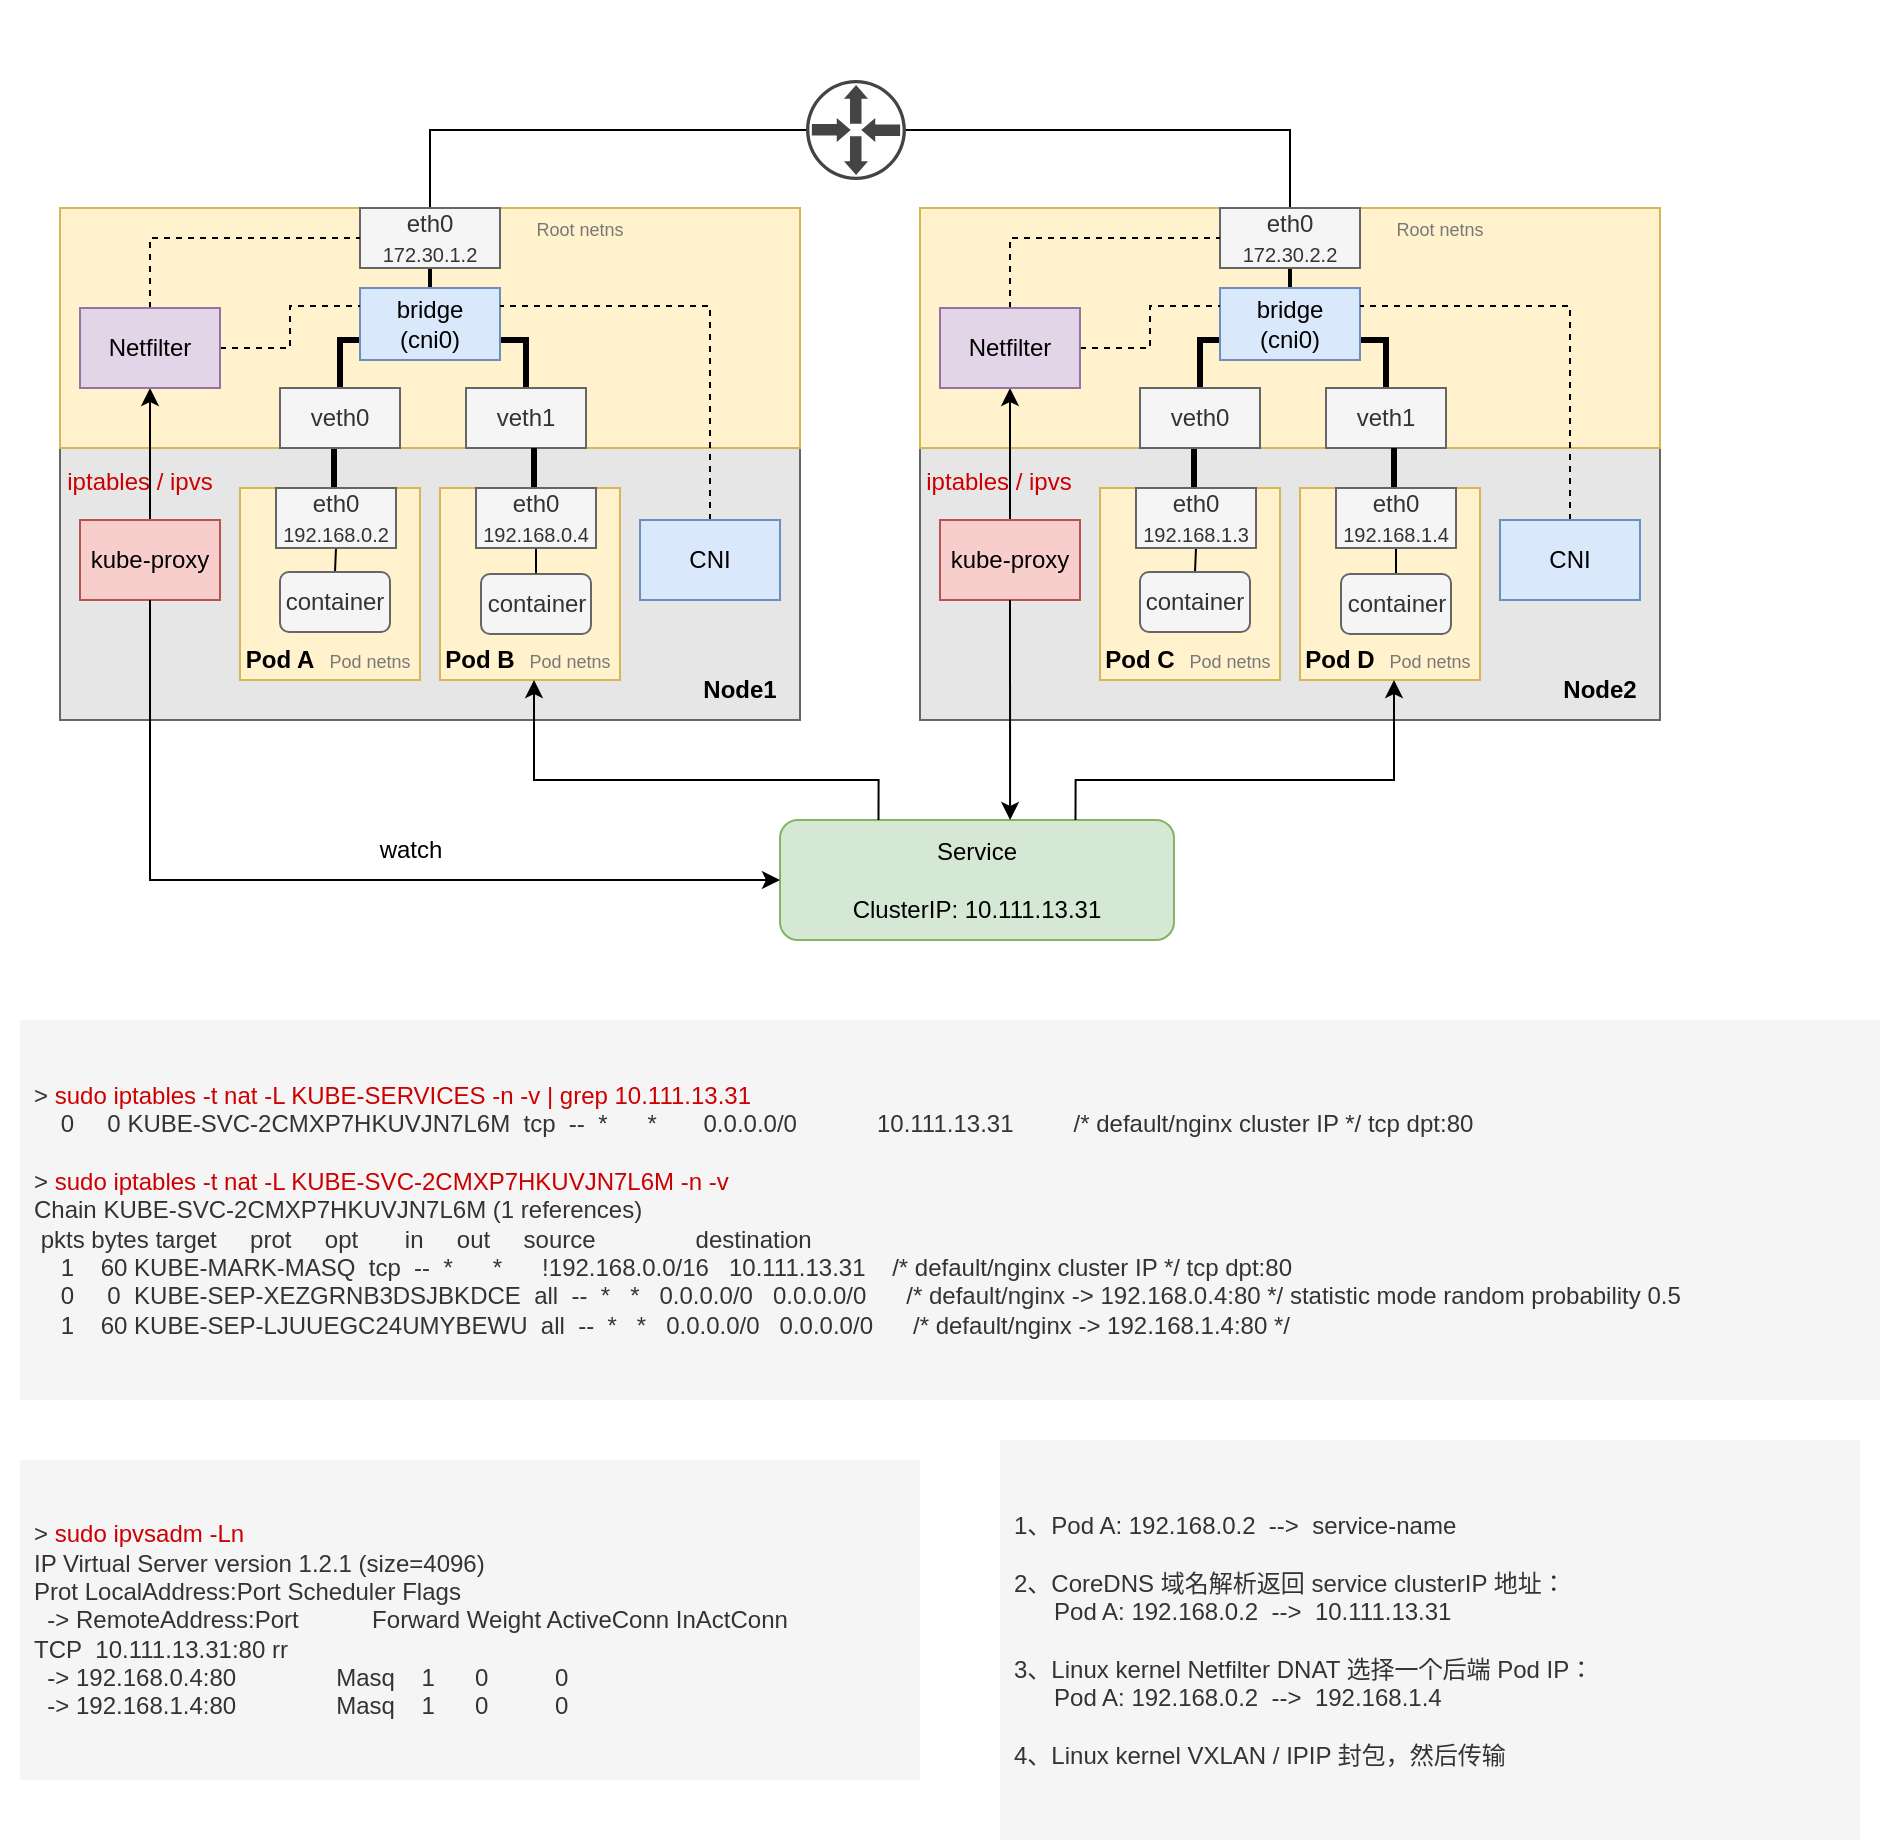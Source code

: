 <mxfile version="24.7.8">
  <diagram name="kube-proxy&amp;cni" id="P8hQhG8gHQcrHfxmJQra">
    <mxGraphModel dx="954" dy="674" grid="1" gridSize="10" guides="1" tooltips="1" connect="1" arrows="1" fold="1" page="1" pageScale="1" pageWidth="827" pageHeight="1169" math="0" shadow="0">
      <root>
        <mxCell id="0" />
        <mxCell id="1" parent="0" />
        <mxCell id="wf-ENS5mF-pFRxaU6Du_-1" value="" style="rounded=0;whiteSpace=wrap;html=1;strokeColor=none;" vertex="1" parent="1">
          <mxGeometry x="10" y="380" width="860" height="510" as="geometry" />
        </mxCell>
        <mxCell id="wf-ENS5mF-pFRxaU6Du_-2" value="" style="rounded=0;whiteSpace=wrap;html=1;strokeColor=#666666;fontColor=#333333;fillColor=#E6E6E6;" vertex="1" parent="1">
          <mxGeometry x="40" y="484" width="370" height="256" as="geometry" />
        </mxCell>
        <mxCell id="wf-ENS5mF-pFRxaU6Du_-3" value="" style="rounded=0;whiteSpace=wrap;html=1;strokeColor=#d6b656;fillColor=#fff2cc;" vertex="1" parent="1">
          <mxGeometry x="40" y="484" width="370" height="120" as="geometry" />
        </mxCell>
        <mxCell id="wf-ENS5mF-pFRxaU6Du_-4" style="edgeStyle=orthogonalEdgeStyle;rounded=0;orthogonalLoop=1;jettySize=auto;html=1;exitX=0.5;exitY=1;exitDx=0;exitDy=0;entryX=0.5;entryY=0;entryDx=0;entryDy=0;endArrow=none;endFill=0;strokeWidth=2;" edge="1" parent="1" source="wf-ENS5mF-pFRxaU6Du_-6" target="wf-ENS5mF-pFRxaU6Du_-9">
          <mxGeometry relative="1" as="geometry" />
        </mxCell>
        <mxCell id="wf-ENS5mF-pFRxaU6Du_-5" style="edgeStyle=orthogonalEdgeStyle;rounded=0;orthogonalLoop=1;jettySize=auto;html=1;exitX=0.5;exitY=0;exitDx=0;exitDy=0;endArrow=none;endFill=0;" edge="1" parent="1" source="wf-ENS5mF-pFRxaU6Du_-6" target="wf-ENS5mF-pFRxaU6Du_-57">
          <mxGeometry relative="1" as="geometry">
            <Array as="points">
              <mxPoint x="225" y="445" />
            </Array>
          </mxGeometry>
        </mxCell>
        <mxCell id="wf-ENS5mF-pFRxaU6Du_-6" value="eth0&lt;br&gt;&lt;font style=&quot;font-size: 10px&quot;&gt;172.30.1.2&lt;/font&gt;" style="rounded=0;whiteSpace=wrap;html=1;strokeColor=#666666;fillColor=#f5f5f5;fontColor=#333333;" vertex="1" parent="1">
          <mxGeometry x="190" y="484" width="70" height="30" as="geometry" />
        </mxCell>
        <mxCell id="wf-ENS5mF-pFRxaU6Du_-7" style="edgeStyle=orthogonalEdgeStyle;rounded=0;orthogonalLoop=1;jettySize=auto;html=1;exitX=0;exitY=0.75;exitDx=0;exitDy=0;entryX=0.5;entryY=0;entryDx=0;entryDy=0;strokeWidth=3;endArrow=none;endFill=0;" edge="1" parent="1" source="wf-ENS5mF-pFRxaU6Du_-9" target="wf-ENS5mF-pFRxaU6Du_-11">
          <mxGeometry relative="1" as="geometry">
            <Array as="points">
              <mxPoint x="190" y="550" />
              <mxPoint x="180" y="550" />
            </Array>
          </mxGeometry>
        </mxCell>
        <mxCell id="wf-ENS5mF-pFRxaU6Du_-8" style="edgeStyle=orthogonalEdgeStyle;rounded=0;orthogonalLoop=1;jettySize=auto;html=1;exitX=1;exitY=0.75;exitDx=0;exitDy=0;entryX=0.5;entryY=0;entryDx=0;entryDy=0;strokeWidth=3;endArrow=none;endFill=0;" edge="1" parent="1" source="wf-ENS5mF-pFRxaU6Du_-9" target="wf-ENS5mF-pFRxaU6Du_-12">
          <mxGeometry relative="1" as="geometry">
            <Array as="points">
              <mxPoint x="260" y="550" />
              <mxPoint x="273" y="550" />
            </Array>
          </mxGeometry>
        </mxCell>
        <mxCell id="wf-ENS5mF-pFRxaU6Du_-9" value="bridge&lt;div&gt;(cni0)&lt;/div&gt;" style="rounded=0;whiteSpace=wrap;html=1;strokeColor=#6c8ebf;fillColor=#dae8fc;" vertex="1" parent="1">
          <mxGeometry x="190" y="524" width="70" height="36" as="geometry" />
        </mxCell>
        <mxCell id="wf-ENS5mF-pFRxaU6Du_-10" style="edgeStyle=orthogonalEdgeStyle;rounded=0;orthogonalLoop=1;jettySize=auto;html=1;exitX=0.5;exitY=1;exitDx=0;exitDy=0;entryX=0.5;entryY=0;entryDx=0;entryDy=0;strokeWidth=3;endArrow=none;endFill=0;" edge="1" parent="1">
          <mxGeometry relative="1" as="geometry">
            <mxPoint x="177" y="604" as="sourcePoint" />
            <mxPoint x="177" y="624" as="targetPoint" />
          </mxGeometry>
        </mxCell>
        <mxCell id="wf-ENS5mF-pFRxaU6Du_-11" value="veth0" style="rounded=0;whiteSpace=wrap;html=1;strokeColor=#666666;fillColor=#f5f5f5;fontColor=#333333;" vertex="1" parent="1">
          <mxGeometry x="150" y="574" width="60" height="30" as="geometry" />
        </mxCell>
        <mxCell id="wf-ENS5mF-pFRxaU6Du_-12" value="veth1" style="rounded=0;whiteSpace=wrap;html=1;strokeColor=#666666;fillColor=#f5f5f5;fontColor=#333333;" vertex="1" parent="1">
          <mxGeometry x="243" y="574" width="60" height="30" as="geometry" />
        </mxCell>
        <mxCell id="wf-ENS5mF-pFRxaU6Du_-13" value="&lt;font style=&quot;font-size: 9px&quot; color=&quot;#787878&quot;&gt;Root netns&lt;/font&gt;" style="text;html=1;strokeColor=none;fillColor=none;align=center;verticalAlign=middle;whiteSpace=wrap;rounded=0;" vertex="1" parent="1">
          <mxGeometry x="270" y="484" width="60" height="20" as="geometry" />
        </mxCell>
        <mxCell id="wf-ENS5mF-pFRxaU6Du_-14" value="" style="rounded=0;whiteSpace=wrap;html=1;strokeColor=#d6b656;fillColor=#fff2cc;" vertex="1" parent="1">
          <mxGeometry x="130" y="624" width="90" height="96" as="geometry" />
        </mxCell>
        <mxCell id="wf-ENS5mF-pFRxaU6Du_-15" style="edgeStyle=orthogonalEdgeStyle;rounded=0;orthogonalLoop=1;jettySize=auto;html=1;exitX=0.5;exitY=1;exitDx=0;exitDy=0;entryX=0.5;entryY=0;entryDx=0;entryDy=0;endArrow=none;endFill=0;strokeWidth=1;" edge="1" parent="1" source="wf-ENS5mF-pFRxaU6Du_-16" target="wf-ENS5mF-pFRxaU6Du_-17">
          <mxGeometry relative="1" as="geometry" />
        </mxCell>
        <mxCell id="wf-ENS5mF-pFRxaU6Du_-16" value="eth0&lt;br&gt;&lt;font style=&quot;font-size: 10px&quot;&gt;192.168.0.2&lt;/font&gt;" style="rounded=0;whiteSpace=wrap;html=1;strokeColor=#666666;fillColor=#f5f5f5;fontColor=#333333;" vertex="1" parent="1">
          <mxGeometry x="148" y="624" width="60" height="30" as="geometry" />
        </mxCell>
        <mxCell id="wf-ENS5mF-pFRxaU6Du_-17" value="container" style="rounded=1;whiteSpace=wrap;html=1;strokeColor=#666666;fillColor=#f5f5f5;fontColor=#333333;" vertex="1" parent="1">
          <mxGeometry x="150" y="666" width="55" height="30" as="geometry" />
        </mxCell>
        <mxCell id="wf-ENS5mF-pFRxaU6Du_-18" value="&lt;font style=&quot;font-size: 9px&quot; color=&quot;#787878&quot;&gt;Pod netns&lt;/font&gt;" style="text;html=1;strokeColor=none;fillColor=none;align=center;verticalAlign=middle;whiteSpace=wrap;rounded=0;" vertex="1" parent="1">
          <mxGeometry x="170" y="700" width="50" height="20" as="geometry" />
        </mxCell>
        <mxCell id="wf-ENS5mF-pFRxaU6Du_-19" value="&lt;span&gt;Pod A&lt;/span&gt;" style="text;html=1;strokeColor=none;fillColor=none;align=center;verticalAlign=middle;whiteSpace=wrap;rounded=0;fontStyle=1" vertex="1" parent="1">
          <mxGeometry x="130" y="700" width="40" height="20" as="geometry" />
        </mxCell>
        <mxCell id="wf-ENS5mF-pFRxaU6Du_-20" style="edgeStyle=orthogonalEdgeStyle;rounded=0;orthogonalLoop=1;jettySize=auto;html=1;exitX=0.5;exitY=1;exitDx=0;exitDy=0;entryX=0.5;entryY=0;entryDx=0;entryDy=0;strokeWidth=3;endArrow=none;endFill=0;" edge="1" parent="1">
          <mxGeometry relative="1" as="geometry">
            <mxPoint x="277" y="604" as="sourcePoint" />
            <mxPoint x="277" y="624" as="targetPoint" />
          </mxGeometry>
        </mxCell>
        <mxCell id="wf-ENS5mF-pFRxaU6Du_-21" value="" style="rounded=0;whiteSpace=wrap;html=1;strokeColor=#d6b656;fillColor=#fff2cc;" vertex="1" parent="1">
          <mxGeometry x="230" y="624" width="90" height="96" as="geometry" />
        </mxCell>
        <mxCell id="wf-ENS5mF-pFRxaU6Du_-22" style="edgeStyle=orthogonalEdgeStyle;rounded=0;orthogonalLoop=1;jettySize=auto;html=1;exitX=0.5;exitY=1;exitDx=0;exitDy=0;entryX=0.5;entryY=0;entryDx=0;entryDy=0;endArrow=none;endFill=0;strokeWidth=1;" edge="1" parent="1" source="wf-ENS5mF-pFRxaU6Du_-23" target="wf-ENS5mF-pFRxaU6Du_-24">
          <mxGeometry relative="1" as="geometry" />
        </mxCell>
        <mxCell id="wf-ENS5mF-pFRxaU6Du_-23" value="eth0&lt;br&gt;&lt;font style=&quot;font-size: 10px&quot;&gt;192.168.0.4&lt;/font&gt;" style="rounded=0;whiteSpace=wrap;html=1;strokeColor=#666666;fillColor=#f5f5f5;fontColor=#333333;" vertex="1" parent="1">
          <mxGeometry x="248" y="624" width="60" height="30" as="geometry" />
        </mxCell>
        <mxCell id="wf-ENS5mF-pFRxaU6Du_-24" value="container" style="rounded=1;whiteSpace=wrap;html=1;strokeColor=#666666;fillColor=#f5f5f5;fontColor=#333333;" vertex="1" parent="1">
          <mxGeometry x="250.5" y="667" width="55" height="30" as="geometry" />
        </mxCell>
        <mxCell id="wf-ENS5mF-pFRxaU6Du_-25" value="&lt;font style=&quot;font-size: 9px&quot; color=&quot;#787878&quot;&gt;Pod netns&lt;/font&gt;" style="text;html=1;strokeColor=none;fillColor=none;align=center;verticalAlign=middle;whiteSpace=wrap;rounded=0;" vertex="1" parent="1">
          <mxGeometry x="270" y="700" width="50" height="20" as="geometry" />
        </mxCell>
        <mxCell id="wf-ENS5mF-pFRxaU6Du_-26" value="&lt;b&gt;Pod B&lt;/b&gt;" style="text;html=1;strokeColor=none;fillColor=none;align=center;verticalAlign=middle;whiteSpace=wrap;rounded=0;" vertex="1" parent="1">
          <mxGeometry x="230" y="700" width="40" height="20" as="geometry" />
        </mxCell>
        <mxCell id="wf-ENS5mF-pFRxaU6Du_-27" value="&lt;b style=&quot;&quot;&gt;Node1&lt;/b&gt;" style="text;html=1;align=center;verticalAlign=middle;whiteSpace=wrap;rounded=0;" vertex="1" parent="1">
          <mxGeometry x="350" y="710" width="60" height="30" as="geometry" />
        </mxCell>
        <mxCell id="wf-ENS5mF-pFRxaU6Du_-28" style="edgeStyle=orthogonalEdgeStyle;rounded=0;orthogonalLoop=1;jettySize=auto;html=1;exitX=0.5;exitY=1;exitDx=0;exitDy=0;endArrow=none;endFill=0;strokeWidth=3;" edge="1" parent="1" source="wf-ENS5mF-pFRxaU6Du_-26" target="wf-ENS5mF-pFRxaU6Du_-26">
          <mxGeometry relative="1" as="geometry" />
        </mxCell>
        <mxCell id="wf-ENS5mF-pFRxaU6Du_-57" value="" style="sketch=0;pointerEvents=1;shadow=0;dashed=0;html=1;strokeColor=none;fillColor=#434445;aspect=fixed;labelPosition=center;verticalLabelPosition=bottom;verticalAlign=top;align=center;outlineConnect=0;shape=mxgraph.vvd.physical_upstream_router;" vertex="1" parent="1">
          <mxGeometry x="413" y="420" width="50" height="50" as="geometry" />
        </mxCell>
        <mxCell id="wf-ENS5mF-pFRxaU6Du_-62" style="edgeStyle=orthogonalEdgeStyle;rounded=0;orthogonalLoop=1;jettySize=auto;html=1;exitX=0.5;exitY=0;exitDx=0;exitDy=0;entryX=0.5;entryY=1;entryDx=0;entryDy=0;" edge="1" parent="1" source="wf-ENS5mF-pFRxaU6Du_-59" target="wf-ENS5mF-pFRxaU6Du_-61">
          <mxGeometry relative="1" as="geometry" />
        </mxCell>
        <mxCell id="wf-ENS5mF-pFRxaU6Du_-59" value="kube-proxy" style="rounded=0;whiteSpace=wrap;html=1;fillColor=#f8cecc;strokeColor=#b85450;" vertex="1" parent="1">
          <mxGeometry x="50" y="640" width="70" height="40" as="geometry" />
        </mxCell>
        <mxCell id="wf-ENS5mF-pFRxaU6Du_-68" style="edgeStyle=orthogonalEdgeStyle;rounded=0;orthogonalLoop=1;jettySize=auto;html=1;exitX=0.5;exitY=0;exitDx=0;exitDy=0;entryX=0;entryY=0.5;entryDx=0;entryDy=0;endArrow=none;endFill=0;dashed=1;" edge="1" parent="1" source="wf-ENS5mF-pFRxaU6Du_-61" target="wf-ENS5mF-pFRxaU6Du_-6">
          <mxGeometry relative="1" as="geometry" />
        </mxCell>
        <mxCell id="wf-ENS5mF-pFRxaU6Du_-69" style="edgeStyle=orthogonalEdgeStyle;rounded=0;orthogonalLoop=1;jettySize=auto;html=1;exitX=1;exitY=0.5;exitDx=0;exitDy=0;entryX=0;entryY=0.25;entryDx=0;entryDy=0;endArrow=none;endFill=0;dashed=1;" edge="1" parent="1" source="wf-ENS5mF-pFRxaU6Du_-61" target="wf-ENS5mF-pFRxaU6Du_-9">
          <mxGeometry relative="1" as="geometry" />
        </mxCell>
        <mxCell id="wf-ENS5mF-pFRxaU6Du_-61" value="Netfilter" style="rounded=0;whiteSpace=wrap;html=1;fillColor=#e1d5e7;strokeColor=#9673a6;" vertex="1" parent="1">
          <mxGeometry x="50" y="534" width="70" height="40" as="geometry" />
        </mxCell>
        <mxCell id="wf-ENS5mF-pFRxaU6Du_-66" style="edgeStyle=orthogonalEdgeStyle;rounded=0;orthogonalLoop=1;jettySize=auto;html=1;exitX=0.5;exitY=0;exitDx=0;exitDy=0;entryX=1;entryY=0.25;entryDx=0;entryDy=0;endArrow=none;endFill=0;dashed=1;" edge="1" parent="1" source="wf-ENS5mF-pFRxaU6Du_-64" target="wf-ENS5mF-pFRxaU6Du_-9">
          <mxGeometry relative="1" as="geometry" />
        </mxCell>
        <mxCell id="wf-ENS5mF-pFRxaU6Du_-64" value="CNI" style="rounded=0;whiteSpace=wrap;html=1;fillColor=#dae8fc;strokeColor=#6c8ebf;" vertex="1" parent="1">
          <mxGeometry x="330" y="640" width="70" height="40" as="geometry" />
        </mxCell>
        <mxCell id="wf-ENS5mF-pFRxaU6Du_-72" value="" style="rounded=0;whiteSpace=wrap;html=1;strokeColor=#666666;fontColor=#333333;fillColor=#E6E6E6;" vertex="1" parent="1">
          <mxGeometry x="470" y="484" width="370" height="256" as="geometry" />
        </mxCell>
        <mxCell id="wf-ENS5mF-pFRxaU6Du_-73" value="" style="rounded=0;whiteSpace=wrap;html=1;strokeColor=#d6b656;fillColor=#fff2cc;" vertex="1" parent="1">
          <mxGeometry x="470" y="484" width="370" height="120" as="geometry" />
        </mxCell>
        <mxCell id="wf-ENS5mF-pFRxaU6Du_-74" style="edgeStyle=orthogonalEdgeStyle;rounded=0;orthogonalLoop=1;jettySize=auto;html=1;exitX=0.5;exitY=1;exitDx=0;exitDy=0;entryX=0.5;entryY=0;entryDx=0;entryDy=0;endArrow=none;endFill=0;strokeWidth=2;" edge="1" source="wf-ENS5mF-pFRxaU6Du_-75" target="wf-ENS5mF-pFRxaU6Du_-78" parent="1">
          <mxGeometry relative="1" as="geometry" />
        </mxCell>
        <mxCell id="wf-ENS5mF-pFRxaU6Du_-105" style="edgeStyle=orthogonalEdgeStyle;rounded=0;orthogonalLoop=1;jettySize=auto;html=1;exitX=0.5;exitY=0;exitDx=0;exitDy=0;endArrow=none;endFill=0;" edge="1" parent="1" source="wf-ENS5mF-pFRxaU6Du_-75" target="wf-ENS5mF-pFRxaU6Du_-57">
          <mxGeometry relative="1" as="geometry">
            <Array as="points">
              <mxPoint x="655" y="445" />
            </Array>
          </mxGeometry>
        </mxCell>
        <mxCell id="wf-ENS5mF-pFRxaU6Du_-75" value="eth0&lt;br&gt;&lt;font style=&quot;font-size: 10px&quot;&gt;172.30.2.2&lt;/font&gt;" style="rounded=0;whiteSpace=wrap;html=1;strokeColor=#666666;fillColor=#f5f5f5;fontColor=#333333;" vertex="1" parent="1">
          <mxGeometry x="620" y="484" width="70" height="30" as="geometry" />
        </mxCell>
        <mxCell id="wf-ENS5mF-pFRxaU6Du_-76" style="edgeStyle=orthogonalEdgeStyle;rounded=0;orthogonalLoop=1;jettySize=auto;html=1;exitX=0;exitY=0.75;exitDx=0;exitDy=0;entryX=0.5;entryY=0;entryDx=0;entryDy=0;strokeWidth=3;endArrow=none;endFill=0;" edge="1" source="wf-ENS5mF-pFRxaU6Du_-78" target="wf-ENS5mF-pFRxaU6Du_-80" parent="1">
          <mxGeometry relative="1" as="geometry">
            <Array as="points">
              <mxPoint x="620" y="550" />
              <mxPoint x="610" y="550" />
            </Array>
          </mxGeometry>
        </mxCell>
        <mxCell id="wf-ENS5mF-pFRxaU6Du_-77" style="edgeStyle=orthogonalEdgeStyle;rounded=0;orthogonalLoop=1;jettySize=auto;html=1;exitX=1;exitY=0.75;exitDx=0;exitDy=0;entryX=0.5;entryY=0;entryDx=0;entryDy=0;strokeWidth=3;endArrow=none;endFill=0;" edge="1" source="wf-ENS5mF-pFRxaU6Du_-78" target="wf-ENS5mF-pFRxaU6Du_-81" parent="1">
          <mxGeometry relative="1" as="geometry">
            <Array as="points">
              <mxPoint x="690" y="550" />
              <mxPoint x="703" y="550" />
            </Array>
          </mxGeometry>
        </mxCell>
        <mxCell id="wf-ENS5mF-pFRxaU6Du_-78" value="bridge&lt;div&gt;(cni0)&lt;/div&gt;" style="rounded=0;whiteSpace=wrap;html=1;strokeColor=#6c8ebf;fillColor=#dae8fc;" vertex="1" parent="1">
          <mxGeometry x="620" y="524" width="70" height="36" as="geometry" />
        </mxCell>
        <mxCell id="wf-ENS5mF-pFRxaU6Du_-79" style="edgeStyle=orthogonalEdgeStyle;rounded=0;orthogonalLoop=1;jettySize=auto;html=1;exitX=0.5;exitY=1;exitDx=0;exitDy=0;entryX=0.5;entryY=0;entryDx=0;entryDy=0;strokeWidth=3;endArrow=none;endFill=0;" edge="1" parent="1">
          <mxGeometry relative="1" as="geometry">
            <mxPoint x="607" y="604" as="sourcePoint" />
            <mxPoint x="607" y="624" as="targetPoint" />
          </mxGeometry>
        </mxCell>
        <mxCell id="wf-ENS5mF-pFRxaU6Du_-80" value="veth0" style="rounded=0;whiteSpace=wrap;html=1;strokeColor=#666666;fillColor=#f5f5f5;fontColor=#333333;" vertex="1" parent="1">
          <mxGeometry x="580" y="574" width="60" height="30" as="geometry" />
        </mxCell>
        <mxCell id="wf-ENS5mF-pFRxaU6Du_-81" value="veth1" style="rounded=0;whiteSpace=wrap;html=1;strokeColor=#666666;fillColor=#f5f5f5;fontColor=#333333;" vertex="1" parent="1">
          <mxGeometry x="673" y="574" width="60" height="30" as="geometry" />
        </mxCell>
        <mxCell id="wf-ENS5mF-pFRxaU6Du_-82" value="&lt;font style=&quot;font-size: 9px&quot; color=&quot;#787878&quot;&gt;Root netns&lt;/font&gt;" style="text;html=1;strokeColor=none;fillColor=none;align=center;verticalAlign=middle;whiteSpace=wrap;rounded=0;" vertex="1" parent="1">
          <mxGeometry x="700" y="484" width="60" height="20" as="geometry" />
        </mxCell>
        <mxCell id="wf-ENS5mF-pFRxaU6Du_-83" value="" style="rounded=0;whiteSpace=wrap;html=1;strokeColor=#d6b656;fillColor=#fff2cc;" vertex="1" parent="1">
          <mxGeometry x="560" y="624" width="90" height="96" as="geometry" />
        </mxCell>
        <mxCell id="wf-ENS5mF-pFRxaU6Du_-84" style="edgeStyle=orthogonalEdgeStyle;rounded=0;orthogonalLoop=1;jettySize=auto;html=1;exitX=0.5;exitY=1;exitDx=0;exitDy=0;entryX=0.5;entryY=0;entryDx=0;entryDy=0;endArrow=none;endFill=0;strokeWidth=1;" edge="1" source="wf-ENS5mF-pFRxaU6Du_-85" target="wf-ENS5mF-pFRxaU6Du_-86" parent="1">
          <mxGeometry relative="1" as="geometry" />
        </mxCell>
        <mxCell id="wf-ENS5mF-pFRxaU6Du_-85" value="eth0&lt;br&gt;&lt;font style=&quot;font-size: 10px&quot;&gt;192.168.1.3&lt;/font&gt;" style="rounded=0;whiteSpace=wrap;html=1;strokeColor=#666666;fillColor=#f5f5f5;fontColor=#333333;" vertex="1" parent="1">
          <mxGeometry x="578" y="624" width="60" height="30" as="geometry" />
        </mxCell>
        <mxCell id="wf-ENS5mF-pFRxaU6Du_-86" value="container" style="rounded=1;whiteSpace=wrap;html=1;strokeColor=#666666;fillColor=#f5f5f5;fontColor=#333333;" vertex="1" parent="1">
          <mxGeometry x="580" y="666" width="55" height="30" as="geometry" />
        </mxCell>
        <mxCell id="wf-ENS5mF-pFRxaU6Du_-87" value="&lt;font style=&quot;font-size: 9px&quot; color=&quot;#787878&quot;&gt;Pod netns&lt;/font&gt;" style="text;html=1;strokeColor=none;fillColor=none;align=center;verticalAlign=middle;whiteSpace=wrap;rounded=0;" vertex="1" parent="1">
          <mxGeometry x="600" y="700" width="50" height="20" as="geometry" />
        </mxCell>
        <mxCell id="wf-ENS5mF-pFRxaU6Du_-88" value="&lt;span&gt;Pod C&lt;/span&gt;" style="text;html=1;strokeColor=none;fillColor=none;align=center;verticalAlign=middle;whiteSpace=wrap;rounded=0;fontStyle=1" vertex="1" parent="1">
          <mxGeometry x="560" y="700" width="40" height="20" as="geometry" />
        </mxCell>
        <mxCell id="wf-ENS5mF-pFRxaU6Du_-89" style="edgeStyle=orthogonalEdgeStyle;rounded=0;orthogonalLoop=1;jettySize=auto;html=1;exitX=0.5;exitY=1;exitDx=0;exitDy=0;entryX=0.5;entryY=0;entryDx=0;entryDy=0;strokeWidth=3;endArrow=none;endFill=0;" edge="1" parent="1">
          <mxGeometry relative="1" as="geometry">
            <mxPoint x="707" y="604" as="sourcePoint" />
            <mxPoint x="707" y="624" as="targetPoint" />
          </mxGeometry>
        </mxCell>
        <mxCell id="wf-ENS5mF-pFRxaU6Du_-90" value="" style="rounded=0;whiteSpace=wrap;html=1;strokeColor=#d6b656;fillColor=#fff2cc;" vertex="1" parent="1">
          <mxGeometry x="660" y="624" width="90" height="96" as="geometry" />
        </mxCell>
        <mxCell id="wf-ENS5mF-pFRxaU6Du_-91" style="edgeStyle=orthogonalEdgeStyle;rounded=0;orthogonalLoop=1;jettySize=auto;html=1;exitX=0.5;exitY=1;exitDx=0;exitDy=0;entryX=0.5;entryY=0;entryDx=0;entryDy=0;endArrow=none;endFill=0;strokeWidth=1;" edge="1" source="wf-ENS5mF-pFRxaU6Du_-92" target="wf-ENS5mF-pFRxaU6Du_-93" parent="1">
          <mxGeometry relative="1" as="geometry" />
        </mxCell>
        <mxCell id="wf-ENS5mF-pFRxaU6Du_-92" value="eth0&lt;br&gt;&lt;font style=&quot;font-size: 10px&quot;&gt;192.168.1.4&lt;/font&gt;" style="rounded=0;whiteSpace=wrap;html=1;strokeColor=#666666;fillColor=#f5f5f5;fontColor=#333333;" vertex="1" parent="1">
          <mxGeometry x="678" y="624" width="60" height="30" as="geometry" />
        </mxCell>
        <mxCell id="wf-ENS5mF-pFRxaU6Du_-93" value="container" style="rounded=1;whiteSpace=wrap;html=1;strokeColor=#666666;fillColor=#f5f5f5;fontColor=#333333;" vertex="1" parent="1">
          <mxGeometry x="680.5" y="667" width="55" height="30" as="geometry" />
        </mxCell>
        <mxCell id="wf-ENS5mF-pFRxaU6Du_-94" value="&lt;font style=&quot;font-size: 9px&quot; color=&quot;#787878&quot;&gt;Pod netns&lt;/font&gt;" style="text;html=1;strokeColor=none;fillColor=none;align=center;verticalAlign=middle;whiteSpace=wrap;rounded=0;" vertex="1" parent="1">
          <mxGeometry x="700" y="700" width="50" height="20" as="geometry" />
        </mxCell>
        <mxCell id="wf-ENS5mF-pFRxaU6Du_-95" value="&lt;b&gt;Pod D&lt;/b&gt;" style="text;html=1;strokeColor=none;fillColor=none;align=center;verticalAlign=middle;whiteSpace=wrap;rounded=0;" vertex="1" parent="1">
          <mxGeometry x="660" y="700" width="40" height="20" as="geometry" />
        </mxCell>
        <mxCell id="wf-ENS5mF-pFRxaU6Du_-96" value="&lt;b style=&quot;&quot;&gt;Node2&lt;/b&gt;" style="text;html=1;align=center;verticalAlign=middle;whiteSpace=wrap;rounded=0;" vertex="1" parent="1">
          <mxGeometry x="780" y="710" width="60" height="30" as="geometry" />
        </mxCell>
        <mxCell id="wf-ENS5mF-pFRxaU6Du_-97" style="edgeStyle=orthogonalEdgeStyle;rounded=0;orthogonalLoop=1;jettySize=auto;html=1;exitX=0.5;exitY=1;exitDx=0;exitDy=0;endArrow=none;endFill=0;strokeWidth=3;" edge="1" source="wf-ENS5mF-pFRxaU6Du_-95" target="wf-ENS5mF-pFRxaU6Du_-95" parent="1">
          <mxGeometry relative="1" as="geometry" />
        </mxCell>
        <mxCell id="wf-ENS5mF-pFRxaU6Du_-98" style="edgeStyle=orthogonalEdgeStyle;rounded=0;orthogonalLoop=1;jettySize=auto;html=1;exitX=0.5;exitY=0;exitDx=0;exitDy=0;entryX=0.5;entryY=1;entryDx=0;entryDy=0;" edge="1" source="wf-ENS5mF-pFRxaU6Du_-99" target="wf-ENS5mF-pFRxaU6Du_-102" parent="1">
          <mxGeometry relative="1" as="geometry" />
        </mxCell>
        <mxCell id="wf-ENS5mF-pFRxaU6Du_-99" value="kube-proxy" style="rounded=0;whiteSpace=wrap;html=1;fillColor=#f8cecc;strokeColor=#b85450;" vertex="1" parent="1">
          <mxGeometry x="480" y="640" width="70" height="40" as="geometry" />
        </mxCell>
        <mxCell id="wf-ENS5mF-pFRxaU6Du_-100" style="edgeStyle=orthogonalEdgeStyle;rounded=0;orthogonalLoop=1;jettySize=auto;html=1;exitX=0.5;exitY=0;exitDx=0;exitDy=0;entryX=0;entryY=0.5;entryDx=0;entryDy=0;endArrow=none;endFill=0;dashed=1;" edge="1" source="wf-ENS5mF-pFRxaU6Du_-102" target="wf-ENS5mF-pFRxaU6Du_-75" parent="1">
          <mxGeometry relative="1" as="geometry" />
        </mxCell>
        <mxCell id="wf-ENS5mF-pFRxaU6Du_-101" style="edgeStyle=orthogonalEdgeStyle;rounded=0;orthogonalLoop=1;jettySize=auto;html=1;exitX=1;exitY=0.5;exitDx=0;exitDy=0;entryX=0;entryY=0.25;entryDx=0;entryDy=0;endArrow=none;endFill=0;dashed=1;" edge="1" source="wf-ENS5mF-pFRxaU6Du_-102" target="wf-ENS5mF-pFRxaU6Du_-78" parent="1">
          <mxGeometry relative="1" as="geometry" />
        </mxCell>
        <mxCell id="wf-ENS5mF-pFRxaU6Du_-102" value="Netfilter" style="rounded=0;whiteSpace=wrap;html=1;fillColor=#e1d5e7;strokeColor=#9673a6;" vertex="1" parent="1">
          <mxGeometry x="480" y="534" width="70" height="40" as="geometry" />
        </mxCell>
        <mxCell id="wf-ENS5mF-pFRxaU6Du_-103" style="edgeStyle=orthogonalEdgeStyle;rounded=0;orthogonalLoop=1;jettySize=auto;html=1;exitX=0.5;exitY=0;exitDx=0;exitDy=0;entryX=1;entryY=0.25;entryDx=0;entryDy=0;endArrow=none;endFill=0;dashed=1;" edge="1" source="wf-ENS5mF-pFRxaU6Du_-104" target="wf-ENS5mF-pFRxaU6Du_-78" parent="1">
          <mxGeometry relative="1" as="geometry" />
        </mxCell>
        <mxCell id="wf-ENS5mF-pFRxaU6Du_-104" value="CNI" style="rounded=0;whiteSpace=wrap;html=1;fillColor=#dae8fc;strokeColor=#6c8ebf;" vertex="1" parent="1">
          <mxGeometry x="760" y="640" width="70" height="40" as="geometry" />
        </mxCell>
        <mxCell id="wf-ENS5mF-pFRxaU6Du_-106" value="Service&lt;div&gt;&amp;nbsp;&lt;div&gt;ClusterIP:&amp;nbsp;10.111.13.31&lt;/div&gt;&lt;/div&gt;" style="rounded=1;whiteSpace=wrap;html=1;fillColor=#d5e8d4;strokeColor=#82b366;" vertex="1" parent="1">
          <mxGeometry x="400" y="790" width="197" height="60" as="geometry" />
        </mxCell>
        <mxCell id="wf-ENS5mF-pFRxaU6Du_-108" style="edgeStyle=orthogonalEdgeStyle;rounded=0;orthogonalLoop=1;jettySize=auto;html=1;exitX=0.75;exitY=0;exitDx=0;exitDy=0;" edge="1" parent="1" source="wf-ENS5mF-pFRxaU6Du_-106">
          <mxGeometry relative="1" as="geometry">
            <mxPoint x="707" y="720" as="targetPoint" />
            <Array as="points">
              <mxPoint x="548" y="770" />
              <mxPoint x="707" y="770" />
            </Array>
          </mxGeometry>
        </mxCell>
        <mxCell id="wf-ENS5mF-pFRxaU6Du_-109" style="edgeStyle=orthogonalEdgeStyle;rounded=0;orthogonalLoop=1;jettySize=auto;html=1;exitX=0.25;exitY=0;exitDx=0;exitDy=0;" edge="1" parent="1" source="wf-ENS5mF-pFRxaU6Du_-106">
          <mxGeometry relative="1" as="geometry">
            <mxPoint x="277" y="720" as="targetPoint" />
            <Array as="points">
              <mxPoint x="449" y="770" />
              <mxPoint x="277" y="770" />
            </Array>
          </mxGeometry>
        </mxCell>
        <mxCell id="wf-ENS5mF-pFRxaU6Du_-110" style="edgeStyle=orthogonalEdgeStyle;rounded=0;orthogonalLoop=1;jettySize=auto;html=1;exitX=0.5;exitY=1;exitDx=0;exitDy=0;entryX=0;entryY=0.5;entryDx=0;entryDy=0;" edge="1" parent="1" source="wf-ENS5mF-pFRxaU6Du_-59" target="wf-ENS5mF-pFRxaU6Du_-106">
          <mxGeometry relative="1" as="geometry" />
        </mxCell>
        <mxCell id="wf-ENS5mF-pFRxaU6Du_-111" value="watch" style="text;html=1;align=center;verticalAlign=middle;resizable=0;points=[];autosize=1;strokeColor=none;fillColor=none;" vertex="1" parent="1">
          <mxGeometry x="190" y="790" width="50" height="30" as="geometry" />
        </mxCell>
        <mxCell id="wf-ENS5mF-pFRxaU6Du_-113" style="edgeStyle=orthogonalEdgeStyle;rounded=0;orthogonalLoop=1;jettySize=auto;html=1;exitX=0.5;exitY=1;exitDx=0;exitDy=0;entryX=0.584;entryY=0;entryDx=0;entryDy=0;entryPerimeter=0;" edge="1" parent="1" source="wf-ENS5mF-pFRxaU6Du_-99" target="wf-ENS5mF-pFRxaU6Du_-106">
          <mxGeometry relative="1" as="geometry" />
        </mxCell>
        <mxCell id="wf-ENS5mF-pFRxaU6Du_-116" value="&lt;font color=&quot;#cc0000&quot;&gt;iptables / ipvs&lt;/font&gt;" style="text;html=1;align=center;verticalAlign=middle;whiteSpace=wrap;rounded=0;" vertex="1" parent="1">
          <mxGeometry x="38" y="606" width="84" height="30" as="geometry" />
        </mxCell>
        <mxCell id="wf-ENS5mF-pFRxaU6Du_-119" value="&lt;font color=&quot;#cc0000&quot;&gt;iptables / ipvs&lt;/font&gt;" style="text;html=1;align=center;verticalAlign=middle;whiteSpace=wrap;rounded=0;" vertex="1" parent="1">
          <mxGeometry x="467" y="606" width="85" height="30" as="geometry" />
        </mxCell>
        <mxCell id="wf-ENS5mF-pFRxaU6Du_-120" value="&lt;div&gt;&lt;div&gt;&amp;gt; &lt;font color=&quot;#cc0000&quot;&gt;sudo iptables -t nat -L KUBE-SERVICES -n -v | grep 10.111.13.31&lt;/font&gt;&lt;/div&gt;&lt;div&gt;&amp;nbsp; &amp;nbsp; 0&amp;nbsp; &amp;nbsp; &amp;nbsp;0 KUBE-SVC-2CMXP7HKUVJN7L6M&amp;nbsp; tcp&amp;nbsp; --&amp;nbsp; *&amp;nbsp; &amp;nbsp; &amp;nbsp; *&amp;nbsp; &amp;nbsp; &amp;nbsp; &amp;nbsp;0.0.0.0/0&amp;nbsp; &amp;nbsp; &amp;nbsp; &amp;nbsp; &amp;nbsp; &amp;nbsp; 10.111.13.31&amp;nbsp; &amp;nbsp; &amp;nbsp; &amp;nbsp; &amp;nbsp;/* default/nginx cluster IP */ tcp dpt:80&lt;/div&gt;&lt;/div&gt;&lt;div&gt;&lt;div&gt;&lt;br&gt;&lt;/div&gt;&lt;div&gt;&amp;gt;&amp;nbsp;&lt;span style=&quot;background-color: initial;&quot;&gt;&lt;font color=&quot;#cc0000&quot;&gt;sudo iptables -t nat -L KUBE-SVC-2CMXP7HKUVJN7L6M -n -v&lt;/font&gt;&lt;/span&gt;&lt;/div&gt;&lt;div&gt;Chain KUBE-SVC-2CMXP7HKUVJN7L6M (1 references)&lt;/div&gt;&lt;div&gt;&amp;nbsp;pkts bytes target&amp;nbsp; &amp;nbsp; &amp;nbsp;prot&amp;nbsp; &amp;nbsp; &amp;nbsp;opt&amp;nbsp; &amp;nbsp; &amp;nbsp; &amp;nbsp;in&amp;nbsp; &amp;nbsp; &amp;nbsp;out&amp;nbsp; &amp;nbsp; &amp;nbsp;source&amp;nbsp; &amp;nbsp; &amp;nbsp; &amp;nbsp; &amp;nbsp; &amp;nbsp; &amp;nbsp; &amp;nbsp;destination&amp;nbsp; &amp;nbsp; &amp;nbsp; &amp;nbsp; &amp;nbsp;&lt;/div&gt;&lt;div&gt;&amp;nbsp; &amp;nbsp; 1&amp;nbsp; &amp;nbsp; 60 KUBE-MARK-MASQ&amp;nbsp; tcp&amp;nbsp; --&amp;nbsp; *&amp;nbsp; &amp;nbsp; &amp;nbsp; *&amp;nbsp; &amp;nbsp; &amp;nbsp; !192.168.0.0/16&amp;nbsp; &amp;nbsp;10.111.13.31&amp;nbsp; &amp;nbsp; /* default/nginx cluster IP */ tcp dpt:80&lt;/div&gt;&lt;div&gt;&amp;nbsp; &amp;nbsp; 0&amp;nbsp; &amp;nbsp; &amp;nbsp;0&amp;nbsp; KUBE-SEP-XEZGRNB3DSJBKDCE&amp;nbsp; all&amp;nbsp; --&amp;nbsp; *&amp;nbsp; &amp;nbsp;*&amp;nbsp; &amp;nbsp;0.0.0.0/0&amp;nbsp; &amp;nbsp;0.0.0.0/0&amp;nbsp; &amp;nbsp; &amp;nbsp; /* default/nginx -&amp;gt; 192.168.0.4:80 */ statistic mode random probability 0.5&lt;/div&gt;&lt;div&gt;&amp;nbsp; &amp;nbsp; 1&amp;nbsp; &amp;nbsp; 60 KUBE-SEP-LJUUEGC24UMYBEWU&amp;nbsp; all&amp;nbsp; --&amp;nbsp; *&amp;nbsp; &amp;nbsp;*&amp;nbsp; &amp;nbsp;0.0.0.0/0&amp;nbsp; &amp;nbsp;0.0.0.0/0&amp;nbsp; &amp;nbsp; &amp;nbsp; /* default/nginx -&amp;gt; 192.168.1.4:80 */&lt;/div&gt;&lt;/div&gt;" style="text;html=1;align=left;verticalAlign=middle;whiteSpace=wrap;rounded=0;fillColor=#f5f5f5;fontColor=#333333;strokeColor=none;spacingLeft=5;" vertex="1" parent="1">
          <mxGeometry x="20" y="890" width="930" height="190" as="geometry" />
        </mxCell>
        <mxCell id="wf-ENS5mF-pFRxaU6Du_-121" value="&lt;div&gt;&amp;gt; &lt;font color=&quot;#cc0000&quot;&gt;sudo ipvsadm -Ln&lt;/font&gt;&lt;/div&gt;&lt;div&gt;IP Virtual Server version 1.2.1 (size=4096)&lt;/div&gt;&lt;div&gt;Prot LocalAddress:Port Scheduler Flags&lt;/div&gt;&lt;div&gt;&amp;nbsp; -&amp;gt; RemoteAddress:Port&amp;nbsp; &amp;nbsp; &amp;nbsp; &amp;nbsp; &amp;nbsp; &amp;nbsp;Forward Weight ActiveConn InActConn&lt;span style=&quot;background-color: initial;&quot;&gt;&amp;nbsp; &amp;nbsp; &amp;nbsp; &amp;nbsp;&amp;nbsp;&lt;/span&gt;&lt;/div&gt;&lt;div&gt;TCP&amp;nbsp; 10.111.13.31:80 rr&lt;/div&gt;&lt;div&gt;&amp;nbsp; -&amp;gt; 192.168.0.4:80&amp;nbsp; &amp;nbsp; &amp;nbsp; &amp;nbsp; &amp;nbsp; &amp;nbsp; &amp;nbsp; &amp;nbsp;Masq&amp;nbsp; &amp;nbsp; 1&amp;nbsp; &amp;nbsp; &amp;nbsp; 0&amp;nbsp; &amp;nbsp; &amp;nbsp; &amp;nbsp; &amp;nbsp; 0&amp;nbsp; &amp;nbsp; &amp;nbsp; &amp;nbsp; &amp;nbsp;&lt;/div&gt;&lt;div&gt;&amp;nbsp; -&amp;gt; 192.168.1.4:80&amp;nbsp; &amp;nbsp; &amp;nbsp; &amp;nbsp; &amp;nbsp; &amp;nbsp; &amp;nbsp; &amp;nbsp;Masq&amp;nbsp; &amp;nbsp; 1&amp;nbsp; &amp;nbsp; &amp;nbsp; 0&amp;nbsp; &amp;nbsp; &amp;nbsp; &amp;nbsp; &amp;nbsp; 0&amp;nbsp; &amp;nbsp; &amp;nbsp; &amp;nbsp; &amp;nbsp;&lt;/div&gt;" style="text;html=1;align=left;verticalAlign=middle;whiteSpace=wrap;rounded=0;spacingLeft=5;fillColor=#f5f5f5;fontColor=#333333;strokeColor=none;" vertex="1" parent="1">
          <mxGeometry x="20" y="1110" width="450" height="160" as="geometry" />
        </mxCell>
        <mxCell id="wf-ENS5mF-pFRxaU6Du_-122" value="1、Pod A: 192.168.0.2&amp;nbsp; --&amp;gt;&amp;nbsp; service-name&lt;div&gt;&lt;br&gt;&lt;div&gt;2、CoreDNS 域名解析返回 service clusterIP 地址：&lt;/div&gt;&lt;div&gt;&amp;nbsp; &amp;nbsp; &amp;nbsp; &lt;span style=&quot;background-color: initial;&quot;&gt;Pod A: 192.168.0.2&amp;nbsp; --&amp;gt;&amp;nbsp; 10.111.13.31&lt;/span&gt;&lt;/div&gt;&lt;div&gt;&lt;span style=&quot;background-color: initial;&quot;&gt;&lt;br&gt;&lt;/span&gt;&lt;/div&gt;&lt;div&gt;&lt;span style=&quot;background-color: initial;&quot;&gt;3、Linux kernel Netfilter DNAT 选择一个后端 Pod IP：&lt;/span&gt;&lt;/div&gt;&lt;div&gt;&lt;span style=&quot;background-color: initial;&quot;&gt;&amp;nbsp; &amp;nbsp; &amp;nbsp; &lt;/span&gt;&lt;span style=&quot;background-color: initial;&quot;&gt;Pod A: 192.168.0.2&amp;nbsp; --&amp;gt;&amp;nbsp; 192.168.1.4&lt;/span&gt;&lt;/div&gt;&lt;div&gt;&lt;span style=&quot;background-color: initial;&quot;&gt;&lt;br&gt;&lt;/span&gt;&lt;/div&gt;&lt;div&gt;&lt;span style=&quot;background-color: initial;&quot;&gt;4、Linux kernel VXLAN / IPIP 封包，然后传输&lt;/span&gt;&lt;/div&gt;&lt;/div&gt;" style="text;html=1;align=left;verticalAlign=middle;whiteSpace=wrap;rounded=0;spacingLeft=5;fillColor=#f5f5f5;fontColor=#333333;strokeColor=none;" vertex="1" parent="1">
          <mxGeometry x="510" y="1100" width="430" height="200" as="geometry" />
        </mxCell>
      </root>
    </mxGraphModel>
  </diagram>
</mxfile>
